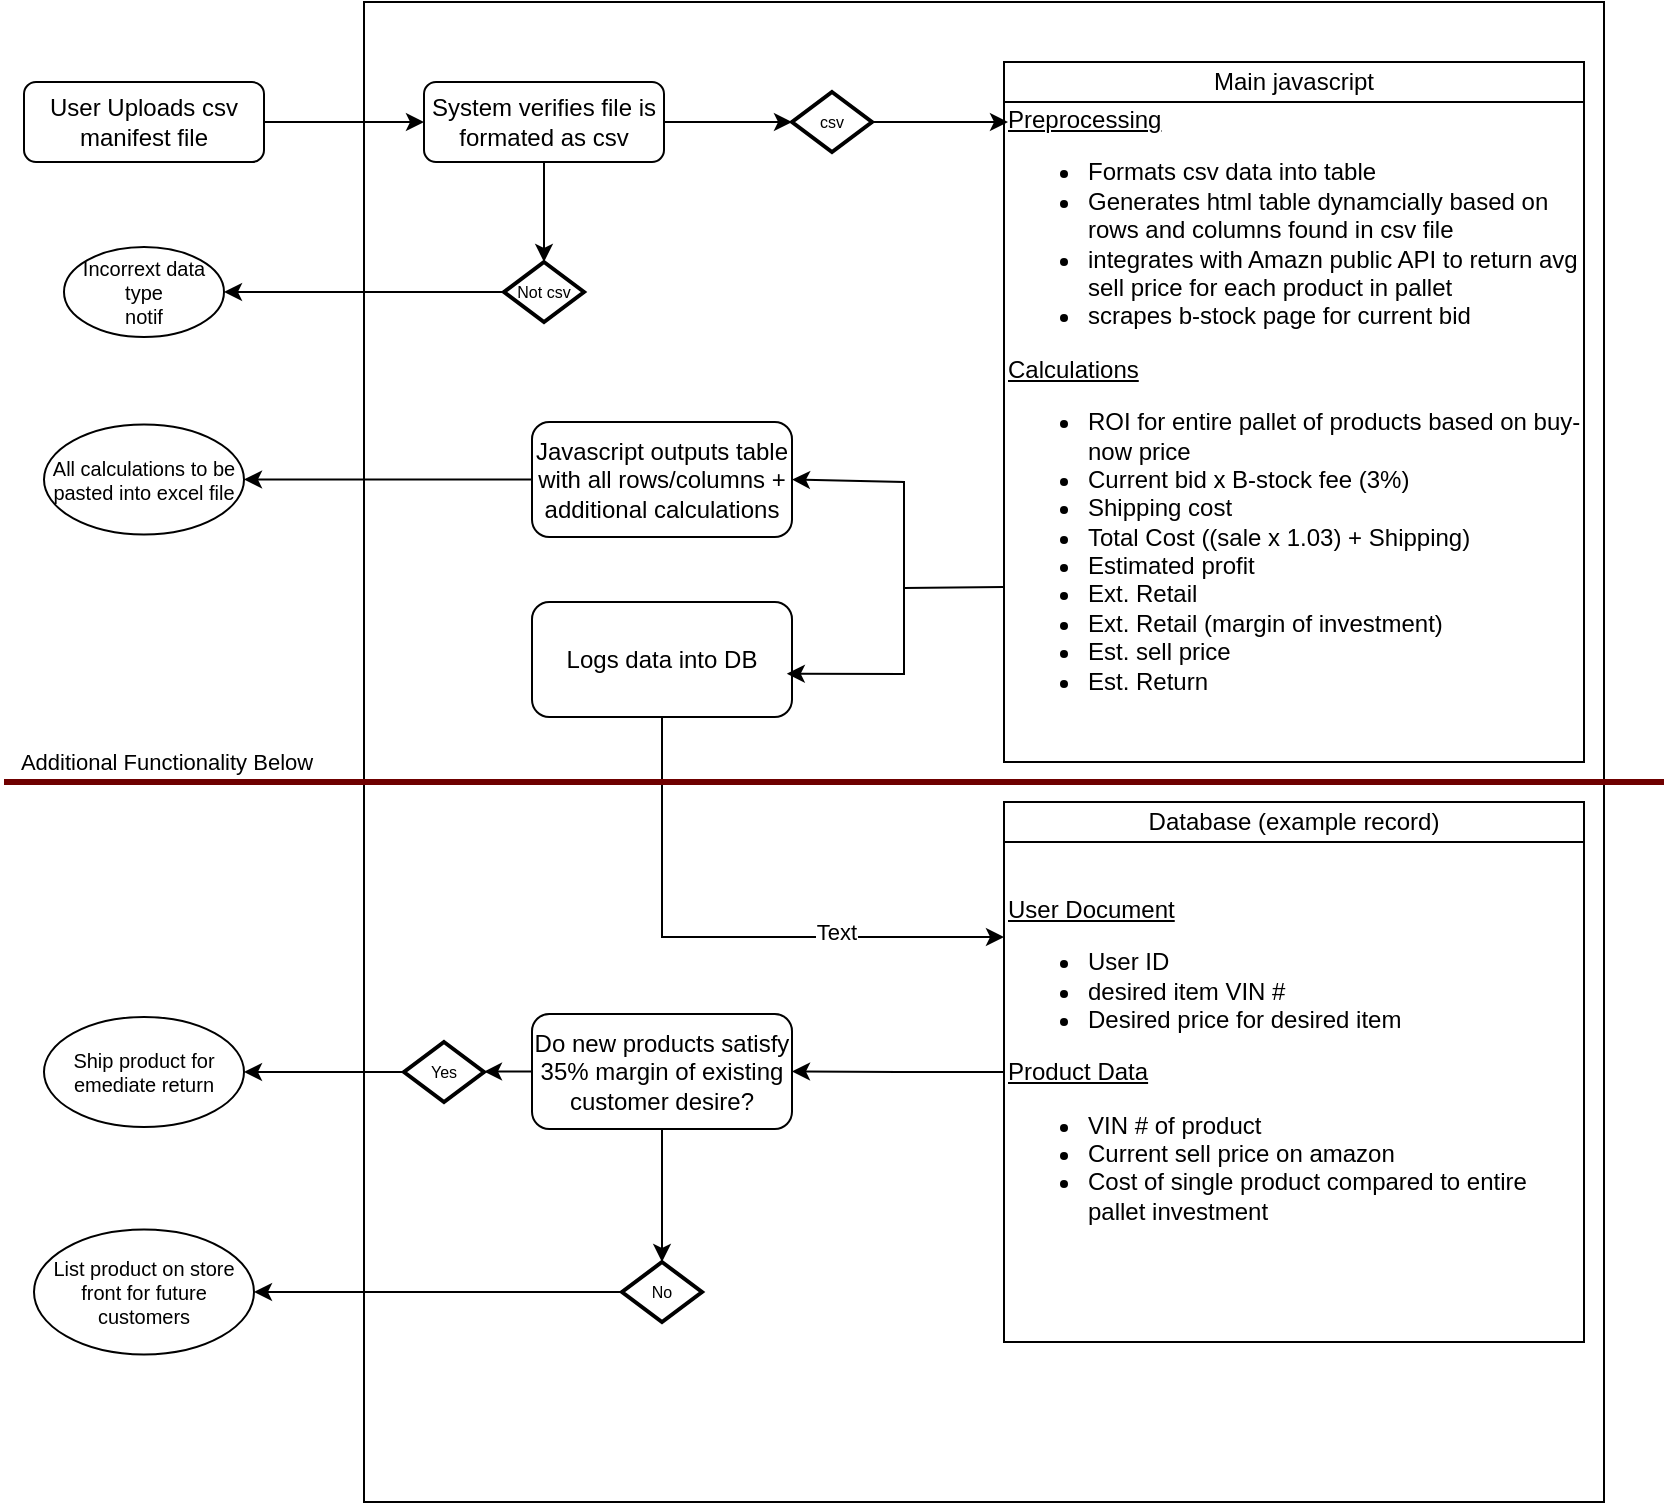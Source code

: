 <mxfile version="24.7.17">
  <diagram id="C5RBs43oDa-KdzZeNtuy" name="Page-1">
    <mxGraphModel dx="1677" dy="819" grid="1" gridSize="10" guides="1" tooltips="1" connect="1" arrows="1" fold="1" page="1" pageScale="1" pageWidth="827" pageHeight="1169" math="0" shadow="0">
      <root>
        <mxCell id="WIyWlLk6GJQsqaUBKTNV-0" />
        <mxCell id="WIyWlLk6GJQsqaUBKTNV-1" parent="WIyWlLk6GJQsqaUBKTNV-0" />
        <mxCell id="K216WRmnhd4g0hJovWbF-1" value="" style="rounded=0;whiteSpace=wrap;html=1;" vertex="1" parent="WIyWlLk6GJQsqaUBKTNV-1">
          <mxGeometry x="180" y="50" width="620" height="750" as="geometry" />
        </mxCell>
        <mxCell id="K216WRmnhd4g0hJovWbF-8" style="edgeStyle=orthogonalEdgeStyle;rounded=0;orthogonalLoop=1;jettySize=auto;html=1;exitX=1;exitY=0.5;exitDx=0;exitDy=0;entryX=0;entryY=0.5;entryDx=0;entryDy=0;" edge="1" parent="WIyWlLk6GJQsqaUBKTNV-1" source="WIyWlLk6GJQsqaUBKTNV-3" target="K216WRmnhd4g0hJovWbF-0">
          <mxGeometry relative="1" as="geometry" />
        </mxCell>
        <mxCell id="WIyWlLk6GJQsqaUBKTNV-3" value="User Uploads csv manifest file" style="rounded=1;whiteSpace=wrap;html=1;fontSize=12;glass=0;strokeWidth=1;shadow=0;" parent="WIyWlLk6GJQsqaUBKTNV-1" vertex="1">
          <mxGeometry x="10" y="90" width="120" height="40" as="geometry" />
        </mxCell>
        <mxCell id="K216WRmnhd4g0hJovWbF-0" value="System verifies file is formated as csv" style="rounded=1;whiteSpace=wrap;html=1;fontSize=12;glass=0;strokeWidth=1;shadow=0;" vertex="1" parent="WIyWlLk6GJQsqaUBKTNV-1">
          <mxGeometry x="210" y="90" width="120" height="40" as="geometry" />
        </mxCell>
        <mxCell id="K216WRmnhd4g0hJovWbF-7" style="edgeStyle=orthogonalEdgeStyle;rounded=0;orthogonalLoop=1;jettySize=auto;html=1;exitX=0;exitY=0.5;exitDx=0;exitDy=0;exitPerimeter=0;entryX=1;entryY=0.5;entryDx=0;entryDy=0;" edge="1" parent="WIyWlLk6GJQsqaUBKTNV-1" source="K216WRmnhd4g0hJovWbF-4" target="K216WRmnhd4g0hJovWbF-6">
          <mxGeometry relative="1" as="geometry" />
        </mxCell>
        <mxCell id="K216WRmnhd4g0hJovWbF-4" value="Not csv" style="strokeWidth=2;html=1;shape=mxgraph.flowchart.decision;whiteSpace=wrap;fontSize=8;" vertex="1" parent="WIyWlLk6GJQsqaUBKTNV-1">
          <mxGeometry x="250" y="180" width="40" height="30" as="geometry" />
        </mxCell>
        <mxCell id="K216WRmnhd4g0hJovWbF-5" style="edgeStyle=orthogonalEdgeStyle;rounded=0;orthogonalLoop=1;jettySize=auto;html=1;exitX=0.5;exitY=1;exitDx=0;exitDy=0;entryX=0.5;entryY=0;entryDx=0;entryDy=0;entryPerimeter=0;" edge="1" parent="WIyWlLk6GJQsqaUBKTNV-1" source="K216WRmnhd4g0hJovWbF-0" target="K216WRmnhd4g0hJovWbF-4">
          <mxGeometry relative="1" as="geometry" />
        </mxCell>
        <mxCell id="K216WRmnhd4g0hJovWbF-6" value="Incorrext data type&lt;div style=&quot;font-size: 10px;&quot;&gt;notif&lt;/div&gt;" style="ellipse;whiteSpace=wrap;html=1;fontSize=10;" vertex="1" parent="WIyWlLk6GJQsqaUBKTNV-1">
          <mxGeometry x="30" y="172.5" width="80" height="45" as="geometry" />
        </mxCell>
        <mxCell id="K216WRmnhd4g0hJovWbF-9" value="csv" style="strokeWidth=2;html=1;shape=mxgraph.flowchart.decision;whiteSpace=wrap;fontSize=8;" vertex="1" parent="WIyWlLk6GJQsqaUBKTNV-1">
          <mxGeometry x="394" y="95" width="40" height="30" as="geometry" />
        </mxCell>
        <mxCell id="K216WRmnhd4g0hJovWbF-10" style="edgeStyle=orthogonalEdgeStyle;rounded=0;orthogonalLoop=1;jettySize=auto;html=1;exitX=1;exitY=0.5;exitDx=0;exitDy=0;entryX=0;entryY=0.5;entryDx=0;entryDy=0;entryPerimeter=0;" edge="1" parent="WIyWlLk6GJQsqaUBKTNV-1" source="K216WRmnhd4g0hJovWbF-0" target="K216WRmnhd4g0hJovWbF-9">
          <mxGeometry relative="1" as="geometry" />
        </mxCell>
        <mxCell id="K216WRmnhd4g0hJovWbF-11" value="&lt;div&gt;&lt;div&gt;&lt;u&gt;Preprocessing&lt;/u&gt;&lt;/div&gt;&lt;ul&gt;&lt;li&gt;Formats csv data into table&lt;br&gt;&lt;/li&gt;&lt;li&gt;Generates html table dynamcially based on rows and columns found in csv file&lt;br&gt;&lt;/li&gt;&lt;li&gt;integrates with Amazn public API to return avg sell price for each product in pallet&lt;/li&gt;&lt;li&gt;scrapes b-stock page for current bid&lt;/li&gt;&lt;/ul&gt;&lt;div&gt;&lt;u&gt;Calculations&lt;/u&gt;&lt;/div&gt;&lt;/div&gt;&lt;div&gt;&lt;ul&gt;&lt;li&gt;ROI for entire pallet of products based on buy-now price&lt;/li&gt;&lt;li&gt;Current bid x B-stock fee (3%)&lt;/li&gt;&lt;li&gt;Shipping cost&lt;/li&gt;&lt;li&gt;Total Cost ((sale x 1.03) + Shipping)&lt;/li&gt;&lt;li&gt;Estimated profit&lt;/li&gt;&lt;li&gt;Ext. Retail&lt;/li&gt;&lt;li&gt;Ext. Retail (margin of investment)&lt;/li&gt;&lt;li&gt;Est. sell price&lt;/li&gt;&lt;li&gt;Est. Return&lt;/li&gt;&lt;/ul&gt;&lt;/div&gt;" style="rounded=0;whiteSpace=wrap;html=1;align=left;" vertex="1" parent="WIyWlLk6GJQsqaUBKTNV-1">
          <mxGeometry x="500" y="80" width="290" height="350" as="geometry" />
        </mxCell>
        <mxCell id="K216WRmnhd4g0hJovWbF-13" value="Main javascript" style="rounded=0;whiteSpace=wrap;html=1;" vertex="1" parent="WIyWlLk6GJQsqaUBKTNV-1">
          <mxGeometry x="500" y="80" width="290" height="20" as="geometry" />
        </mxCell>
        <mxCell id="K216WRmnhd4g0hJovWbF-14" value="All calculations to be pasted into excel file" style="ellipse;whiteSpace=wrap;html=1;fontSize=10;" vertex="1" parent="WIyWlLk6GJQsqaUBKTNV-1">
          <mxGeometry x="20" y="261.25" width="100" height="55" as="geometry" />
        </mxCell>
        <mxCell id="K216WRmnhd4g0hJovWbF-17" style="edgeStyle=orthogonalEdgeStyle;rounded=0;orthogonalLoop=1;jettySize=auto;html=1;exitX=0;exitY=0.5;exitDx=0;exitDy=0;entryX=1;entryY=0.5;entryDx=0;entryDy=0;" edge="1" parent="WIyWlLk6GJQsqaUBKTNV-1" source="K216WRmnhd4g0hJovWbF-15" target="K216WRmnhd4g0hJovWbF-14">
          <mxGeometry relative="1" as="geometry" />
        </mxCell>
        <mxCell id="K216WRmnhd4g0hJovWbF-15" value="Javascript outputs table with all rows/columns + additional calculations" style="rounded=1;whiteSpace=wrap;html=1;fontSize=12;glass=0;strokeWidth=1;shadow=0;" vertex="1" parent="WIyWlLk6GJQsqaUBKTNV-1">
          <mxGeometry x="264" y="260" width="130" height="57.5" as="geometry" />
        </mxCell>
        <mxCell id="K216WRmnhd4g0hJovWbF-18" style="edgeStyle=orthogonalEdgeStyle;rounded=0;orthogonalLoop=1;jettySize=auto;html=1;exitX=1;exitY=0.5;exitDx=0;exitDy=0;exitPerimeter=0;" edge="1" parent="WIyWlLk6GJQsqaUBKTNV-1" source="K216WRmnhd4g0hJovWbF-9">
          <mxGeometry relative="1" as="geometry">
            <mxPoint x="502" y="110" as="targetPoint" />
          </mxGeometry>
        </mxCell>
        <mxCell id="K216WRmnhd4g0hJovWbF-32" style="edgeStyle=orthogonalEdgeStyle;rounded=0;orthogonalLoop=1;jettySize=auto;html=1;exitX=0;exitY=0.5;exitDx=0;exitDy=0;" edge="1" parent="WIyWlLk6GJQsqaUBKTNV-1" source="K216WRmnhd4g0hJovWbF-20" target="K216WRmnhd4g0hJovWbF-29">
          <mxGeometry relative="1" as="geometry" />
        </mxCell>
        <mxCell id="K216WRmnhd4g0hJovWbF-20" value="&lt;u&gt;User Document&lt;/u&gt;&lt;div&gt;&lt;ul&gt;&lt;li&gt;User ID&lt;/li&gt;&lt;li&gt;desired item VIN #&lt;/li&gt;&lt;li&gt;Desired price for desired item&lt;/li&gt;&lt;/ul&gt;&lt;div&gt;&lt;u&gt;Product Data&lt;/u&gt;&lt;/div&gt;&lt;/div&gt;&lt;div&gt;&lt;ul&gt;&lt;li&gt;VIN # of product&lt;/li&gt;&lt;li&gt;Current sell price on amazon&lt;/li&gt;&lt;li&gt;Cost of single product compared to entire pallet investment&lt;/li&gt;&lt;/ul&gt;&lt;/div&gt;" style="rounded=0;whiteSpace=wrap;html=1;align=left;" vertex="1" parent="WIyWlLk6GJQsqaUBKTNV-1">
          <mxGeometry x="500" y="450" width="290" height="270" as="geometry" />
        </mxCell>
        <mxCell id="K216WRmnhd4g0hJovWbF-21" value="Database (example record)" style="rounded=0;whiteSpace=wrap;html=1;" vertex="1" parent="WIyWlLk6GJQsqaUBKTNV-1">
          <mxGeometry x="500" y="450" width="290" height="20" as="geometry" />
        </mxCell>
        <mxCell id="K216WRmnhd4g0hJovWbF-25" style="edgeStyle=orthogonalEdgeStyle;rounded=0;orthogonalLoop=1;jettySize=auto;html=1;exitX=0.5;exitY=1;exitDx=0;exitDy=0;entryX=0;entryY=0.25;entryDx=0;entryDy=0;" edge="1" parent="WIyWlLk6GJQsqaUBKTNV-1" source="K216WRmnhd4g0hJovWbF-22" target="K216WRmnhd4g0hJovWbF-20">
          <mxGeometry relative="1" as="geometry" />
        </mxCell>
        <mxCell id="K216WRmnhd4g0hJovWbF-44" value="Text" style="edgeLabel;html=1;align=center;verticalAlign=middle;resizable=0;points=[];" vertex="1" connectable="0" parent="K216WRmnhd4g0hJovWbF-25">
          <mxGeometry x="0.403" y="3" relative="1" as="geometry">
            <mxPoint as="offset" />
          </mxGeometry>
        </mxCell>
        <mxCell id="K216WRmnhd4g0hJovWbF-22" value="Logs data into DB" style="rounded=1;whiteSpace=wrap;html=1;fontSize=12;glass=0;strokeWidth=1;shadow=0;" vertex="1" parent="WIyWlLk6GJQsqaUBKTNV-1">
          <mxGeometry x="264" y="350" width="130" height="57.5" as="geometry" />
        </mxCell>
        <mxCell id="K216WRmnhd4g0hJovWbF-27" value="" style="endArrow=classic;html=1;rounded=0;exitX=0;exitY=0.75;exitDx=0;exitDy=0;entryX=1;entryY=0.5;entryDx=0;entryDy=0;" edge="1" parent="WIyWlLk6GJQsqaUBKTNV-1" source="K216WRmnhd4g0hJovWbF-11" target="K216WRmnhd4g0hJovWbF-15">
          <mxGeometry width="50" height="50" relative="1" as="geometry">
            <mxPoint x="380" y="430" as="sourcePoint" />
            <mxPoint x="430" y="380" as="targetPoint" />
            <Array as="points">
              <mxPoint x="450" y="343" />
              <mxPoint x="450" y="290" />
            </Array>
          </mxGeometry>
        </mxCell>
        <mxCell id="K216WRmnhd4g0hJovWbF-28" value="" style="endArrow=classic;html=1;rounded=0;entryX=0.98;entryY=0.623;entryDx=0;entryDy=0;entryPerimeter=0;" edge="1" parent="WIyWlLk6GJQsqaUBKTNV-1" target="K216WRmnhd4g0hJovWbF-22">
          <mxGeometry width="50" height="50" relative="1" as="geometry">
            <mxPoint x="450" y="340" as="sourcePoint" />
            <mxPoint x="430" y="380" as="targetPoint" />
            <Array as="points">
              <mxPoint x="450" y="386" />
            </Array>
          </mxGeometry>
        </mxCell>
        <mxCell id="K216WRmnhd4g0hJovWbF-29" value="Do new products satisfy 35% margin of existing customer desire?" style="rounded=1;whiteSpace=wrap;html=1;fontSize=12;glass=0;strokeWidth=1;shadow=0;" vertex="1" parent="WIyWlLk6GJQsqaUBKTNV-1">
          <mxGeometry x="264" y="556" width="130" height="57.5" as="geometry" />
        </mxCell>
        <mxCell id="K216WRmnhd4g0hJovWbF-40" style="edgeStyle=orthogonalEdgeStyle;rounded=0;orthogonalLoop=1;jettySize=auto;html=1;exitX=0;exitY=0.5;exitDx=0;exitDy=0;exitPerimeter=0;entryX=1;entryY=0.5;entryDx=0;entryDy=0;" edge="1" parent="WIyWlLk6GJQsqaUBKTNV-1" source="K216WRmnhd4g0hJovWbF-33" target="K216WRmnhd4g0hJovWbF-38">
          <mxGeometry relative="1" as="geometry" />
        </mxCell>
        <mxCell id="K216WRmnhd4g0hJovWbF-33" value="Yes" style="strokeWidth=2;html=1;shape=mxgraph.flowchart.decision;whiteSpace=wrap;fontSize=8;" vertex="1" parent="WIyWlLk6GJQsqaUBKTNV-1">
          <mxGeometry x="200" y="570" width="40" height="30" as="geometry" />
        </mxCell>
        <mxCell id="K216WRmnhd4g0hJovWbF-41" style="edgeStyle=orthogonalEdgeStyle;rounded=0;orthogonalLoop=1;jettySize=auto;html=1;exitX=0;exitY=0.5;exitDx=0;exitDy=0;exitPerimeter=0;entryX=1;entryY=0.5;entryDx=0;entryDy=0;" edge="1" parent="WIyWlLk6GJQsqaUBKTNV-1" source="K216WRmnhd4g0hJovWbF-34" target="K216WRmnhd4g0hJovWbF-39">
          <mxGeometry relative="1" as="geometry" />
        </mxCell>
        <mxCell id="K216WRmnhd4g0hJovWbF-34" value="No" style="strokeWidth=2;html=1;shape=mxgraph.flowchart.decision;whiteSpace=wrap;fontSize=8;" vertex="1" parent="WIyWlLk6GJQsqaUBKTNV-1">
          <mxGeometry x="309" y="680" width="40" height="30" as="geometry" />
        </mxCell>
        <mxCell id="K216WRmnhd4g0hJovWbF-36" style="edgeStyle=orthogonalEdgeStyle;rounded=0;orthogonalLoop=1;jettySize=auto;html=1;exitX=0.5;exitY=1;exitDx=0;exitDy=0;entryX=0.5;entryY=0;entryDx=0;entryDy=0;entryPerimeter=0;" edge="1" parent="WIyWlLk6GJQsqaUBKTNV-1" source="K216WRmnhd4g0hJovWbF-29" target="K216WRmnhd4g0hJovWbF-34">
          <mxGeometry relative="1" as="geometry" />
        </mxCell>
        <mxCell id="K216WRmnhd4g0hJovWbF-37" style="edgeStyle=orthogonalEdgeStyle;rounded=0;orthogonalLoop=1;jettySize=auto;html=1;exitX=0;exitY=0.5;exitDx=0;exitDy=0;entryX=1;entryY=0.5;entryDx=0;entryDy=0;entryPerimeter=0;" edge="1" parent="WIyWlLk6GJQsqaUBKTNV-1" source="K216WRmnhd4g0hJovWbF-29" target="K216WRmnhd4g0hJovWbF-33">
          <mxGeometry relative="1" as="geometry" />
        </mxCell>
        <mxCell id="K216WRmnhd4g0hJovWbF-38" value="Ship product for emediate return" style="ellipse;whiteSpace=wrap;html=1;fontSize=10;" vertex="1" parent="WIyWlLk6GJQsqaUBKTNV-1">
          <mxGeometry x="20" y="557.5" width="100" height="55" as="geometry" />
        </mxCell>
        <mxCell id="K216WRmnhd4g0hJovWbF-39" value="List product on store front for future customers" style="ellipse;whiteSpace=wrap;html=1;fontSize=10;" vertex="1" parent="WIyWlLk6GJQsqaUBKTNV-1">
          <mxGeometry x="15" y="663.75" width="110" height="62.5" as="geometry" />
        </mxCell>
        <mxCell id="K216WRmnhd4g0hJovWbF-42" value="" style="endArrow=none;html=1;rounded=0;fillColor=#a20025;strokeColor=#6F0000;strokeWidth=3;" edge="1" parent="WIyWlLk6GJQsqaUBKTNV-1">
          <mxGeometry width="50" height="50" relative="1" as="geometry">
            <mxPoint y="440" as="sourcePoint" />
            <mxPoint x="830" y="440" as="targetPoint" />
          </mxGeometry>
        </mxCell>
        <mxCell id="K216WRmnhd4g0hJovWbF-43" value="Additional Functionality Below" style="edgeLabel;html=1;align=center;verticalAlign=middle;resizable=0;points=[];" vertex="1" connectable="0" parent="K216WRmnhd4g0hJovWbF-42">
          <mxGeometry x="-0.868" y="-1" relative="1" as="geometry">
            <mxPoint x="26" y="-11" as="offset" />
          </mxGeometry>
        </mxCell>
      </root>
    </mxGraphModel>
  </diagram>
</mxfile>
